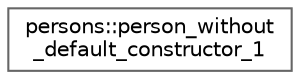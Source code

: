 digraph "Graphical Class Hierarchy"
{
 // LATEX_PDF_SIZE
  bgcolor="transparent";
  edge [fontname=Helvetica,fontsize=10,labelfontname=Helvetica,labelfontsize=10];
  node [fontname=Helvetica,fontsize=10,shape=box,height=0.2,width=0.4];
  rankdir="LR";
  Node0 [id="Node000000",label="persons::person_without\l_default_constructor_1",height=0.2,width=0.4,color="grey40", fillcolor="white", style="filled",URL="$classpersons_1_1person__without__default__constructor__1.html",tooltip=" "];
}
